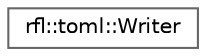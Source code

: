 digraph "类继承关系图"
{
 // LATEX_PDF_SIZE
  bgcolor="transparent";
  edge [fontname=Helvetica,fontsize=10,labelfontname=Helvetica,labelfontsize=10];
  node [fontname=Helvetica,fontsize=10,shape=box,height=0.2,width=0.4];
  rankdir="LR";
  Node0 [id="Node000000",label="rfl::toml::Writer",height=0.2,width=0.4,color="grey40", fillcolor="white", style="filled",URL="$classrfl_1_1toml_1_1_writer.html",tooltip=" "];
}
